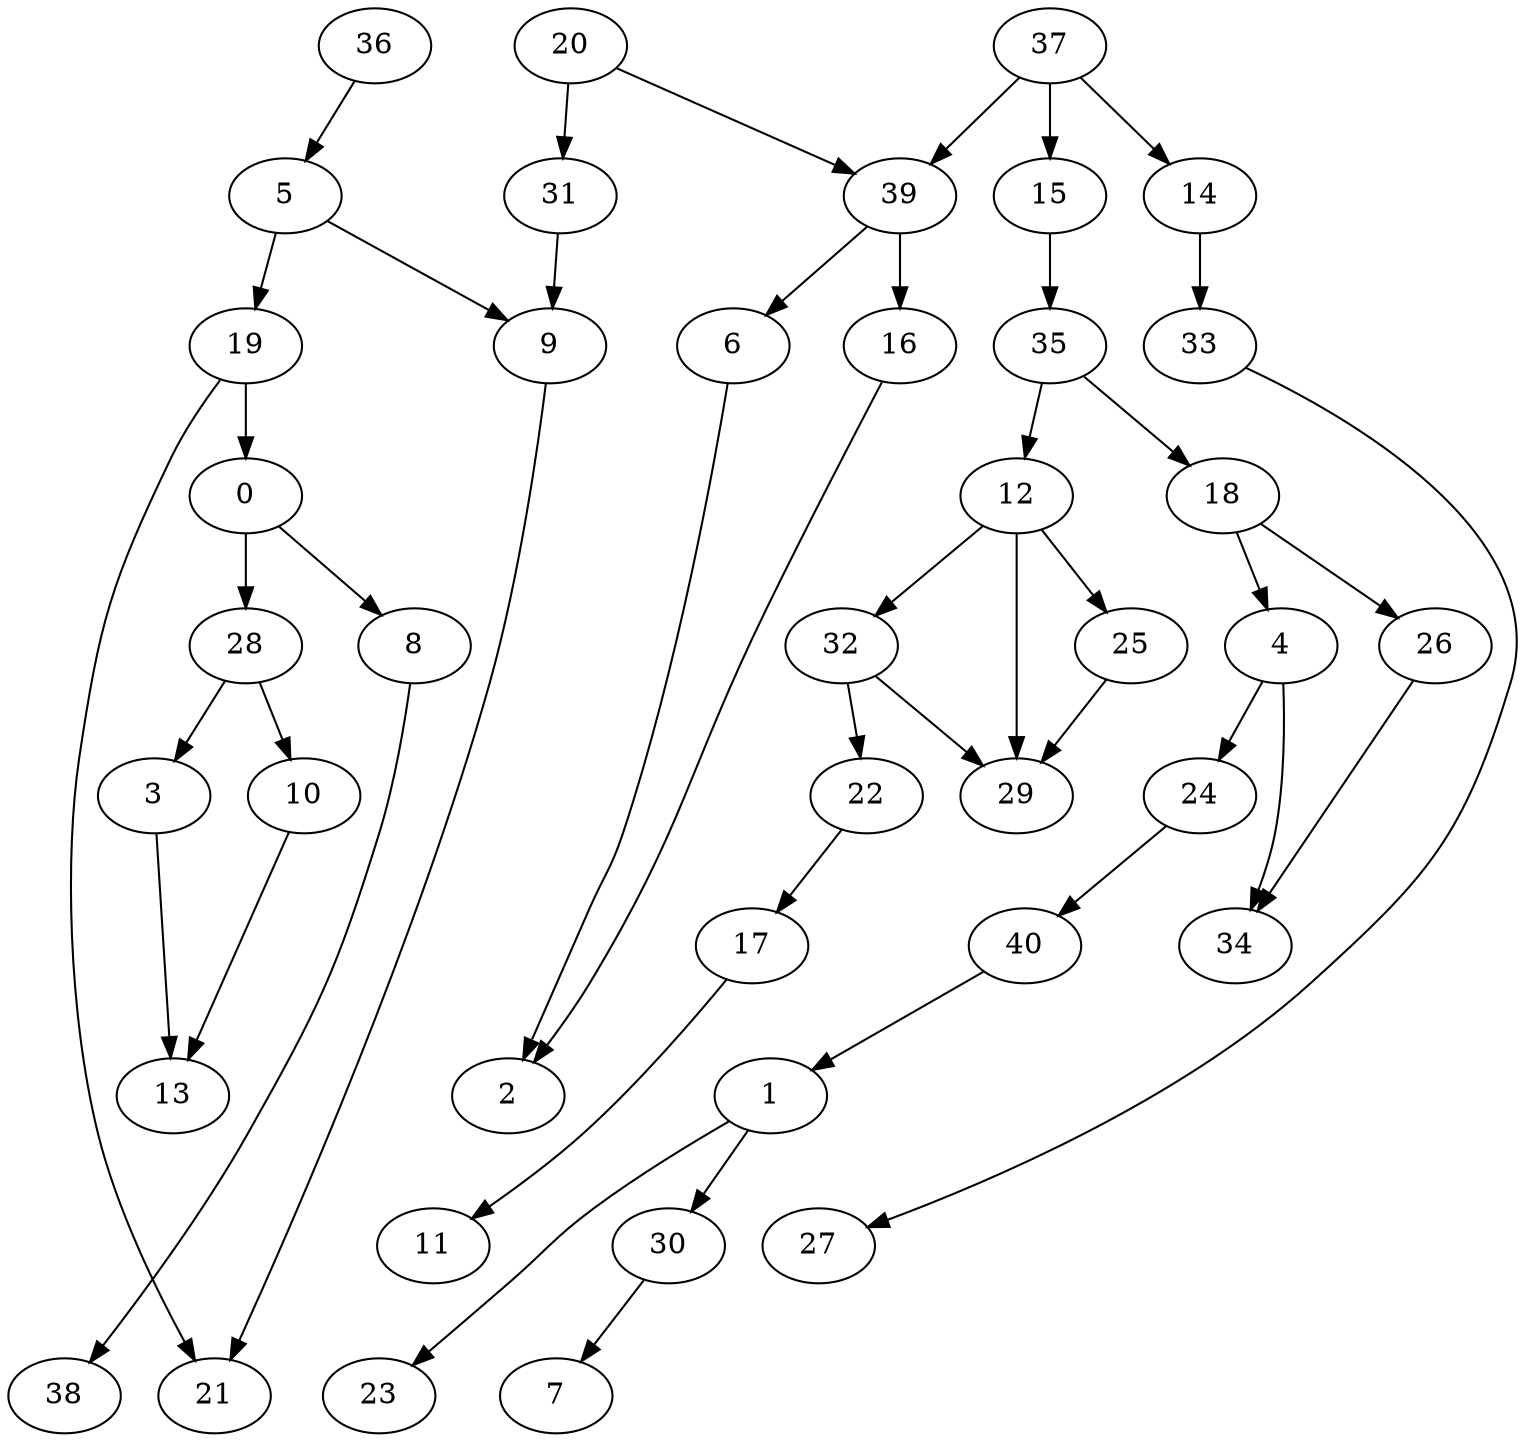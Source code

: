 digraph g {
0;
1;
2;
3;
4;
5;
6;
7;
8;
9;
10;
11;
12;
13;
14;
15;
16;
17;
18;
19;
20;
21;
22;
23;
24;
25;
26;
27;
28;
29;
30;
31;
32;
33;
34;
35;
36;
37;
38;
39;
40;
0 -> 8 [weight=0];
0 -> 28 [weight=1];
1 -> 23 [weight=0];
1 -> 30 [weight=0];
3 -> 13 [weight=0];
4 -> 24 [weight=0];
4 -> 34 [weight=0];
5 -> 9 [weight=0];
5 -> 19 [weight=0];
6 -> 2 [weight=0];
8 -> 38 [weight=0];
9 -> 21 [weight=0];
10 -> 13 [weight=0];
12 -> 25 [weight=0];
12 -> 32 [weight=0];
12 -> 29 [weight=1];
14 -> 33 [weight=0];
15 -> 35 [weight=0];
16 -> 2 [weight=0];
17 -> 11 [weight=0];
18 -> 4 [weight=0];
18 -> 26 [weight=0];
19 -> 0 [weight=1];
19 -> 21 [weight=0];
20 -> 39 [weight=0];
20 -> 31 [weight=0];
22 -> 17 [weight=0];
24 -> 40 [weight=0];
25 -> 29 [weight=0];
26 -> 34 [weight=0];
28 -> 3 [weight=0];
28 -> 10 [weight=0];
30 -> 7 [weight=0];
31 -> 9 [weight=0];
32 -> 29 [weight=0];
32 -> 22 [weight=0];
33 -> 27 [weight=0];
35 -> 12 [weight=0];
35 -> 18 [weight=0];
36 -> 5 [weight=0];
37 -> 39 [weight=0];
37 -> 14 [weight=0];
37 -> 15 [weight=2];
39 -> 6 [weight=0];
39 -> 16 [weight=2];
40 -> 1 [weight=0];
}
